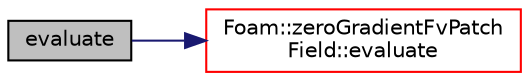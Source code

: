 digraph "evaluate"
{
  bgcolor="transparent";
  edge [fontname="Helvetica",fontsize="10",labelfontname="Helvetica",labelfontsize="10"];
  node [fontname="Helvetica",fontsize="10",shape=record];
  rankdir="LR";
  Node1 [label="evaluate",height=0.2,width=0.4,color="black", fillcolor="grey75", style="filled", fontcolor="black"];
  Node1 -> Node2 [color="midnightblue",fontsize="10",style="solid",fontname="Helvetica"];
  Node2 [label="Foam::zeroGradientFvPatch\lField::evaluate",height=0.2,width=0.4,color="red",URL="$a02879.html#a3b59c070ab0408e3bbb21927540159f4",tooltip="Evaluate the patch field. "];
}
